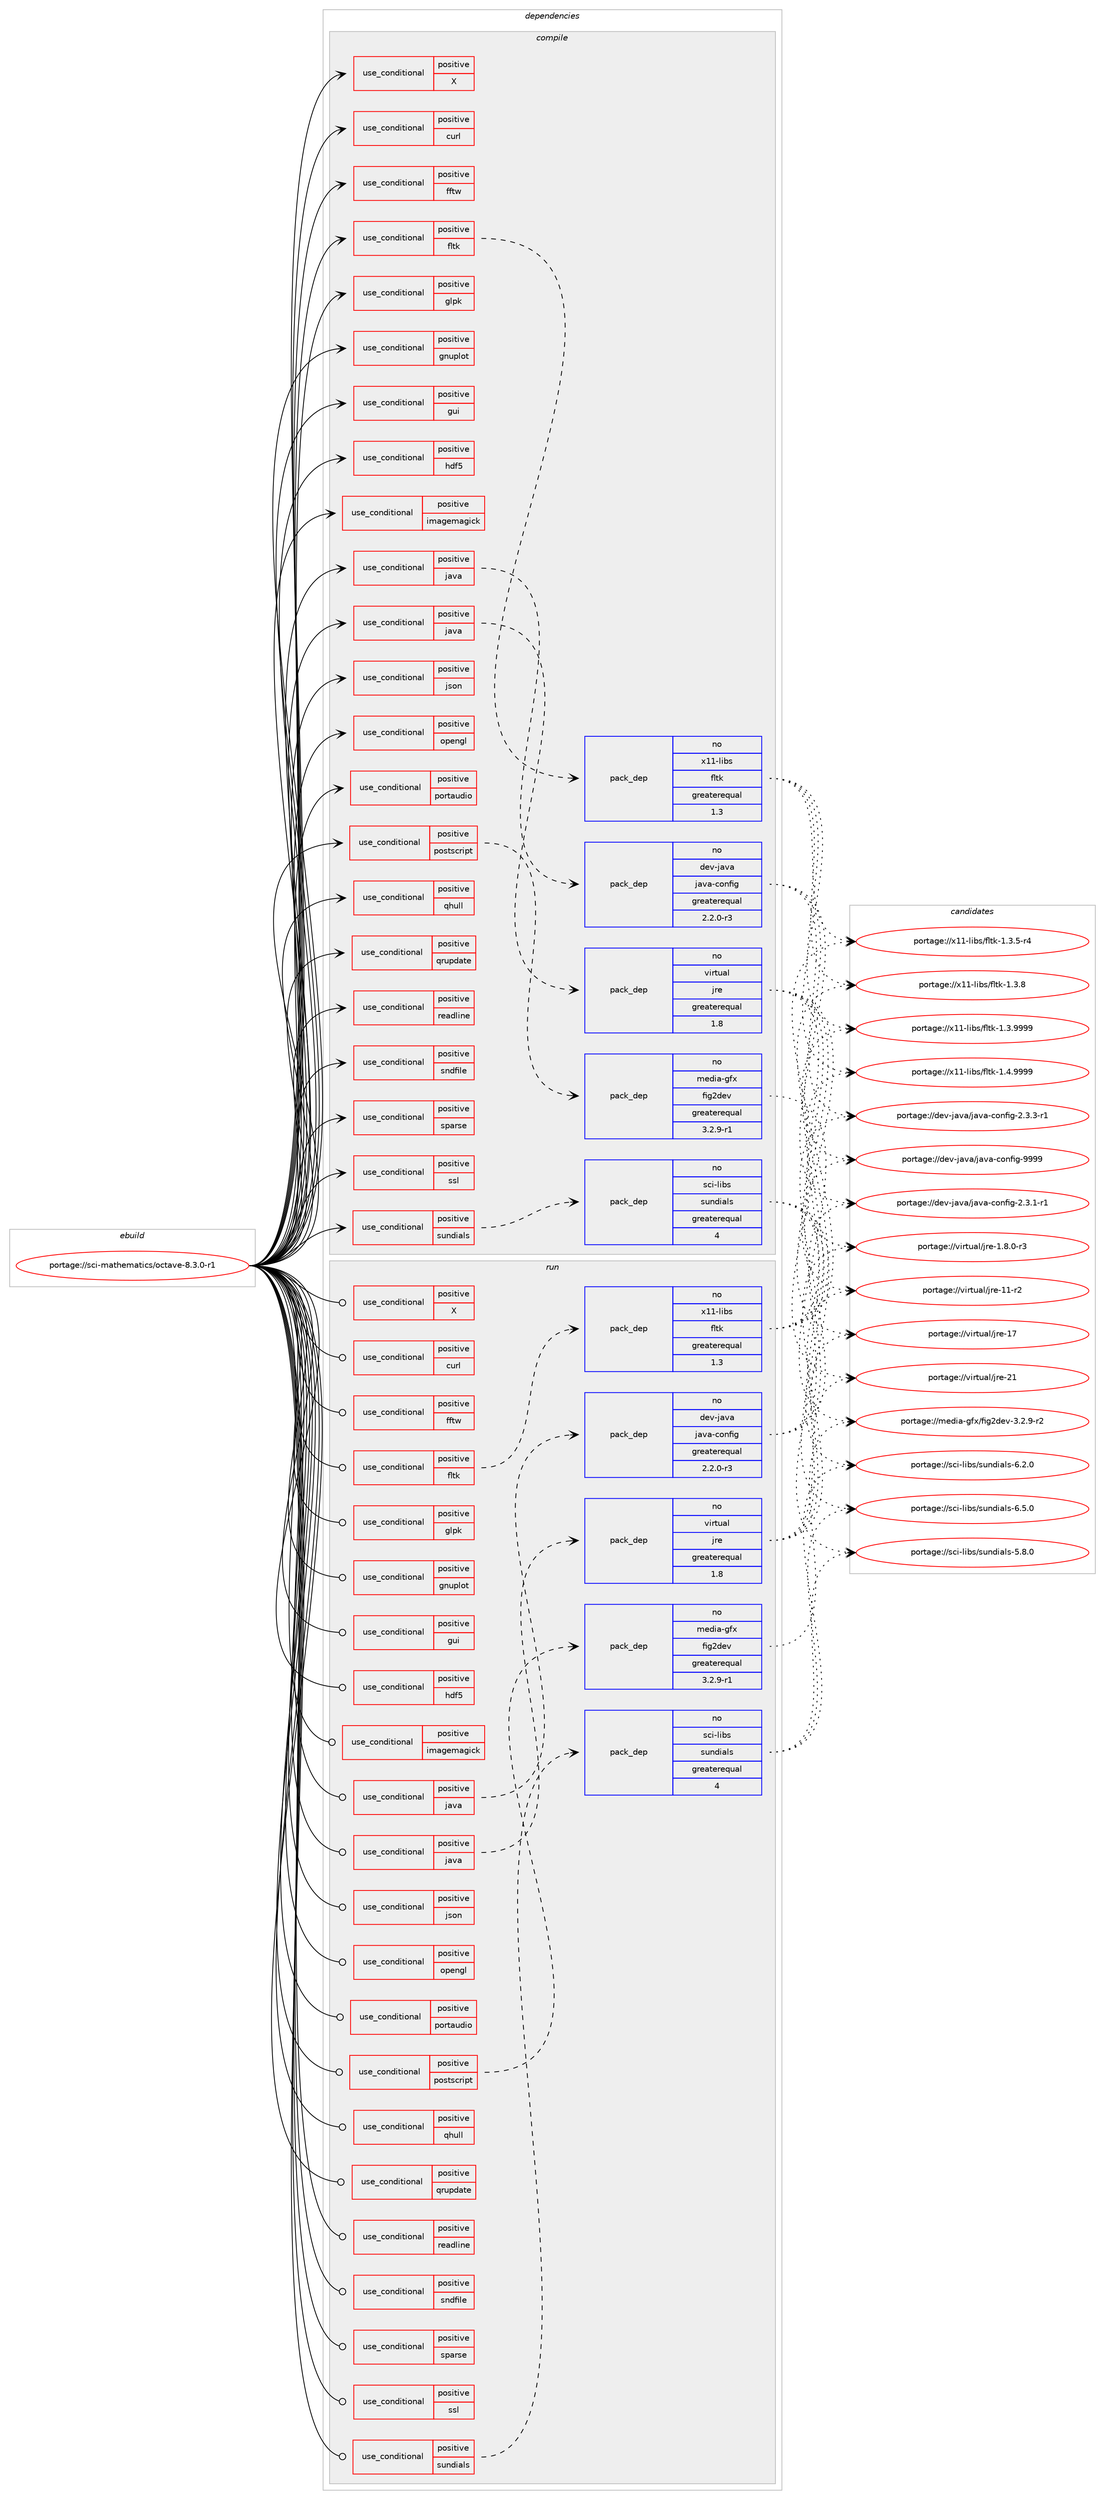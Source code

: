 digraph prolog {

# *************
# Graph options
# *************

newrank=true;
concentrate=true;
compound=true;
graph [rankdir=LR,fontname=Helvetica,fontsize=10,ranksep=1.5];#, ranksep=2.5, nodesep=0.2];
edge  [arrowhead=vee];
node  [fontname=Helvetica,fontsize=10];

# **********
# The ebuild
# **********

subgraph cluster_leftcol {
color=gray;
rank=same;
label=<<i>ebuild</i>>;
id [label="portage://sci-mathematics/octave-8.3.0-r1", color=red, width=4, href="../sci-mathematics/octave-8.3.0-r1.svg"];
}

# ****************
# The dependencies
# ****************

subgraph cluster_midcol {
color=gray;
label=<<i>dependencies</i>>;
subgraph cluster_compile {
fillcolor="#eeeeee";
style=filled;
label=<<i>compile</i>>;
subgraph cond8652 {
dependency12065 [label=<<TABLE BORDER="0" CELLBORDER="1" CELLSPACING="0" CELLPADDING="4"><TR><TD ROWSPAN="3" CELLPADDING="10">use_conditional</TD></TR><TR><TD>positive</TD></TR><TR><TD>X</TD></TR></TABLE>>, shape=none, color=red];
# *** BEGIN UNKNOWN DEPENDENCY TYPE (TODO) ***
# dependency12065 -> package_dependency(portage://sci-mathematics/octave-8.3.0-r1,install,no,x11-libs,libX11,none,[,,],any_same_slot,[])
# *** END UNKNOWN DEPENDENCY TYPE (TODO) ***

}
id:e -> dependency12065:w [weight=20,style="solid",arrowhead="vee"];
subgraph cond8653 {
dependency12066 [label=<<TABLE BORDER="0" CELLBORDER="1" CELLSPACING="0" CELLPADDING="4"><TR><TD ROWSPAN="3" CELLPADDING="10">use_conditional</TD></TR><TR><TD>positive</TD></TR><TR><TD>curl</TD></TR></TABLE>>, shape=none, color=red];
# *** BEGIN UNKNOWN DEPENDENCY TYPE (TODO) ***
# dependency12066 -> package_dependency(portage://sci-mathematics/octave-8.3.0-r1,install,no,net-misc,curl,none,[,,],any_same_slot,[])
# *** END UNKNOWN DEPENDENCY TYPE (TODO) ***

}
id:e -> dependency12066:w [weight=20,style="solid",arrowhead="vee"];
subgraph cond8654 {
dependency12067 [label=<<TABLE BORDER="0" CELLBORDER="1" CELLSPACING="0" CELLPADDING="4"><TR><TD ROWSPAN="3" CELLPADDING="10">use_conditional</TD></TR><TR><TD>positive</TD></TR><TR><TD>fftw</TD></TR></TABLE>>, shape=none, color=red];
# *** BEGIN UNKNOWN DEPENDENCY TYPE (TODO) ***
# dependency12067 -> package_dependency(portage://sci-mathematics/octave-8.3.0-r1,install,no,sci-libs,fftw,none,[,,],[slot(3.0),equal],[])
# *** END UNKNOWN DEPENDENCY TYPE (TODO) ***

}
id:e -> dependency12067:w [weight=20,style="solid",arrowhead="vee"];
subgraph cond8655 {
dependency12068 [label=<<TABLE BORDER="0" CELLBORDER="1" CELLSPACING="0" CELLPADDING="4"><TR><TD ROWSPAN="3" CELLPADDING="10">use_conditional</TD></TR><TR><TD>positive</TD></TR><TR><TD>fltk</TD></TR></TABLE>>, shape=none, color=red];
subgraph pack3294 {
dependency12069 [label=<<TABLE BORDER="0" CELLBORDER="1" CELLSPACING="0" CELLPADDING="4" WIDTH="220"><TR><TD ROWSPAN="6" CELLPADDING="30">pack_dep</TD></TR><TR><TD WIDTH="110">no</TD></TR><TR><TD>x11-libs</TD></TR><TR><TD>fltk</TD></TR><TR><TD>greaterequal</TD></TR><TR><TD>1.3</TD></TR></TABLE>>, shape=none, color=blue];
}
dependency12068:e -> dependency12069:w [weight=20,style="dashed",arrowhead="vee"];
}
id:e -> dependency12068:w [weight=20,style="solid",arrowhead="vee"];
subgraph cond8656 {
dependency12070 [label=<<TABLE BORDER="0" CELLBORDER="1" CELLSPACING="0" CELLPADDING="4"><TR><TD ROWSPAN="3" CELLPADDING="10">use_conditional</TD></TR><TR><TD>positive</TD></TR><TR><TD>glpk</TD></TR></TABLE>>, shape=none, color=red];
# *** BEGIN UNKNOWN DEPENDENCY TYPE (TODO) ***
# dependency12070 -> package_dependency(portage://sci-mathematics/octave-8.3.0-r1,install,no,sci-mathematics,glpk,none,[,,],any_same_slot,[])
# *** END UNKNOWN DEPENDENCY TYPE (TODO) ***

}
id:e -> dependency12070:w [weight=20,style="solid",arrowhead="vee"];
subgraph cond8657 {
dependency12071 [label=<<TABLE BORDER="0" CELLBORDER="1" CELLSPACING="0" CELLPADDING="4"><TR><TD ROWSPAN="3" CELLPADDING="10">use_conditional</TD></TR><TR><TD>positive</TD></TR><TR><TD>gnuplot</TD></TR></TABLE>>, shape=none, color=red];
# *** BEGIN UNKNOWN DEPENDENCY TYPE (TODO) ***
# dependency12071 -> package_dependency(portage://sci-mathematics/octave-8.3.0-r1,install,no,sci-visualization,gnuplot,none,[,,],[],[])
# *** END UNKNOWN DEPENDENCY TYPE (TODO) ***

}
id:e -> dependency12071:w [weight=20,style="solid",arrowhead="vee"];
subgraph cond8658 {
dependency12072 [label=<<TABLE BORDER="0" CELLBORDER="1" CELLSPACING="0" CELLPADDING="4"><TR><TD ROWSPAN="3" CELLPADDING="10">use_conditional</TD></TR><TR><TD>positive</TD></TR><TR><TD>gui</TD></TR></TABLE>>, shape=none, color=red];
# *** BEGIN UNKNOWN DEPENDENCY TYPE (TODO) ***
# dependency12072 -> package_dependency(portage://sci-mathematics/octave-8.3.0-r1,install,no,dev-qt,qtcore,none,[,,],[slot(5)],[])
# *** END UNKNOWN DEPENDENCY TYPE (TODO) ***

# *** BEGIN UNKNOWN DEPENDENCY TYPE (TODO) ***
# dependency12072 -> package_dependency(portage://sci-mathematics/octave-8.3.0-r1,install,no,dev-qt,qtgui,none,[,,],[slot(5)],[])
# *** END UNKNOWN DEPENDENCY TYPE (TODO) ***

# *** BEGIN UNKNOWN DEPENDENCY TYPE (TODO) ***
# dependency12072 -> package_dependency(portage://sci-mathematics/octave-8.3.0-r1,install,no,dev-qt,qthelp,none,[,,],[slot(5)],[])
# *** END UNKNOWN DEPENDENCY TYPE (TODO) ***

# *** BEGIN UNKNOWN DEPENDENCY TYPE (TODO) ***
# dependency12072 -> package_dependency(portage://sci-mathematics/octave-8.3.0-r1,install,no,dev-qt,qtnetwork,none,[,,],[slot(5)],[])
# *** END UNKNOWN DEPENDENCY TYPE (TODO) ***

# *** BEGIN UNKNOWN DEPENDENCY TYPE (TODO) ***
# dependency12072 -> package_dependency(portage://sci-mathematics/octave-8.3.0-r1,install,no,dev-qt,qtopengl,none,[,,],[slot(5)],[])
# *** END UNKNOWN DEPENDENCY TYPE (TODO) ***

# *** BEGIN UNKNOWN DEPENDENCY TYPE (TODO) ***
# dependency12072 -> package_dependency(portage://sci-mathematics/octave-8.3.0-r1,install,no,dev-qt,qtprintsupport,none,[,,],[slot(5)],[])
# *** END UNKNOWN DEPENDENCY TYPE (TODO) ***

# *** BEGIN UNKNOWN DEPENDENCY TYPE (TODO) ***
# dependency12072 -> package_dependency(portage://sci-mathematics/octave-8.3.0-r1,install,no,dev-qt,qtwidgets,none,[,,],[slot(5)],[])
# *** END UNKNOWN DEPENDENCY TYPE (TODO) ***

# *** BEGIN UNKNOWN DEPENDENCY TYPE (TODO) ***
# dependency12072 -> package_dependency(portage://sci-mathematics/octave-8.3.0-r1,install,no,x11-libs,qscintilla,none,[,,],any_same_slot,[])
# *** END UNKNOWN DEPENDENCY TYPE (TODO) ***

}
id:e -> dependency12072:w [weight=20,style="solid",arrowhead="vee"];
subgraph cond8659 {
dependency12073 [label=<<TABLE BORDER="0" CELLBORDER="1" CELLSPACING="0" CELLPADDING="4"><TR><TD ROWSPAN="3" CELLPADDING="10">use_conditional</TD></TR><TR><TD>positive</TD></TR><TR><TD>hdf5</TD></TR></TABLE>>, shape=none, color=red];
# *** BEGIN UNKNOWN DEPENDENCY TYPE (TODO) ***
# dependency12073 -> package_dependency(portage://sci-mathematics/octave-8.3.0-r1,install,no,sci-libs,hdf5,none,[,,],any_same_slot,[])
# *** END UNKNOWN DEPENDENCY TYPE (TODO) ***

}
id:e -> dependency12073:w [weight=20,style="solid",arrowhead="vee"];
subgraph cond8660 {
dependency12074 [label=<<TABLE BORDER="0" CELLBORDER="1" CELLSPACING="0" CELLPADDING="4"><TR><TD ROWSPAN="3" CELLPADDING="10">use_conditional</TD></TR><TR><TD>positive</TD></TR><TR><TD>imagemagick</TD></TR></TABLE>>, shape=none, color=red];
# *** BEGIN UNKNOWN DEPENDENCY TYPE (TODO) ***
# dependency12074 -> package_dependency(portage://sci-mathematics/octave-8.3.0-r1,install,no,media-gfx,graphicsmagick,none,[,,],any_same_slot,[use(enable(cxx),none)])
# *** END UNKNOWN DEPENDENCY TYPE (TODO) ***

}
id:e -> dependency12074:w [weight=20,style="solid",arrowhead="vee"];
subgraph cond8661 {
dependency12075 [label=<<TABLE BORDER="0" CELLBORDER="1" CELLSPACING="0" CELLPADDING="4"><TR><TD ROWSPAN="3" CELLPADDING="10">use_conditional</TD></TR><TR><TD>positive</TD></TR><TR><TD>java</TD></TR></TABLE>>, shape=none, color=red];
subgraph pack3295 {
dependency12076 [label=<<TABLE BORDER="0" CELLBORDER="1" CELLSPACING="0" CELLPADDING="4" WIDTH="220"><TR><TD ROWSPAN="6" CELLPADDING="30">pack_dep</TD></TR><TR><TD WIDTH="110">no</TD></TR><TR><TD>dev-java</TD></TR><TR><TD>java-config</TD></TR><TR><TD>greaterequal</TD></TR><TR><TD>2.2.0-r3</TD></TR></TABLE>>, shape=none, color=blue];
}
dependency12075:e -> dependency12076:w [weight=20,style="dashed",arrowhead="vee"];
}
id:e -> dependency12075:w [weight=20,style="solid",arrowhead="vee"];
subgraph cond8662 {
dependency12077 [label=<<TABLE BORDER="0" CELLBORDER="1" CELLSPACING="0" CELLPADDING="4"><TR><TD ROWSPAN="3" CELLPADDING="10">use_conditional</TD></TR><TR><TD>positive</TD></TR><TR><TD>java</TD></TR></TABLE>>, shape=none, color=red];
subgraph pack3296 {
dependency12078 [label=<<TABLE BORDER="0" CELLBORDER="1" CELLSPACING="0" CELLPADDING="4" WIDTH="220"><TR><TD ROWSPAN="6" CELLPADDING="30">pack_dep</TD></TR><TR><TD WIDTH="110">no</TD></TR><TR><TD>virtual</TD></TR><TR><TD>jre</TD></TR><TR><TD>greaterequal</TD></TR><TR><TD>1.8</TD></TR></TABLE>>, shape=none, color=blue];
}
dependency12077:e -> dependency12078:w [weight=20,style="dashed",arrowhead="vee"];
}
id:e -> dependency12077:w [weight=20,style="solid",arrowhead="vee"];
subgraph cond8663 {
dependency12079 [label=<<TABLE BORDER="0" CELLBORDER="1" CELLSPACING="0" CELLPADDING="4"><TR><TD ROWSPAN="3" CELLPADDING="10">use_conditional</TD></TR><TR><TD>positive</TD></TR><TR><TD>json</TD></TR></TABLE>>, shape=none, color=red];
# *** BEGIN UNKNOWN DEPENDENCY TYPE (TODO) ***
# dependency12079 -> package_dependency(portage://sci-mathematics/octave-8.3.0-r1,install,no,dev-libs,rapidjson,none,[,,],[],[])
# *** END UNKNOWN DEPENDENCY TYPE (TODO) ***

}
id:e -> dependency12079:w [weight=20,style="solid",arrowhead="vee"];
subgraph cond8664 {
dependency12080 [label=<<TABLE BORDER="0" CELLBORDER="1" CELLSPACING="0" CELLPADDING="4"><TR><TD ROWSPAN="3" CELLPADDING="10">use_conditional</TD></TR><TR><TD>positive</TD></TR><TR><TD>opengl</TD></TR></TABLE>>, shape=none, color=red];
# *** BEGIN UNKNOWN DEPENDENCY TYPE (TODO) ***
# dependency12080 -> package_dependency(portage://sci-mathematics/octave-8.3.0-r1,install,no,media-libs,freetype,none,[,,],any_same_slot,[])
# *** END UNKNOWN DEPENDENCY TYPE (TODO) ***

# *** BEGIN UNKNOWN DEPENDENCY TYPE (TODO) ***
# dependency12080 -> package_dependency(portage://sci-mathematics/octave-8.3.0-r1,install,no,media-libs,fontconfig,none,[,,],any_same_slot,[])
# *** END UNKNOWN DEPENDENCY TYPE (TODO) ***

# *** BEGIN UNKNOWN DEPENDENCY TYPE (TODO) ***
# dependency12080 -> package_dependency(portage://sci-mathematics/octave-8.3.0-r1,install,no,virtual,glu,none,[,,],[],[])
# *** END UNKNOWN DEPENDENCY TYPE (TODO) ***

# *** BEGIN UNKNOWN DEPENDENCY TYPE (TODO) ***
# dependency12080 -> package_dependency(portage://sci-mathematics/octave-8.3.0-r1,install,no,x11-libs,gl2ps,none,[,,],any_same_slot,[])
# *** END UNKNOWN DEPENDENCY TYPE (TODO) ***

}
id:e -> dependency12080:w [weight=20,style="solid",arrowhead="vee"];
subgraph cond8665 {
dependency12081 [label=<<TABLE BORDER="0" CELLBORDER="1" CELLSPACING="0" CELLPADDING="4"><TR><TD ROWSPAN="3" CELLPADDING="10">use_conditional</TD></TR><TR><TD>positive</TD></TR><TR><TD>portaudio</TD></TR></TABLE>>, shape=none, color=red];
# *** BEGIN UNKNOWN DEPENDENCY TYPE (TODO) ***
# dependency12081 -> package_dependency(portage://sci-mathematics/octave-8.3.0-r1,install,no,media-libs,portaudio,none,[,,],[],[])
# *** END UNKNOWN DEPENDENCY TYPE (TODO) ***

}
id:e -> dependency12081:w [weight=20,style="solid",arrowhead="vee"];
subgraph cond8666 {
dependency12082 [label=<<TABLE BORDER="0" CELLBORDER="1" CELLSPACING="0" CELLPADDING="4"><TR><TD ROWSPAN="3" CELLPADDING="10">use_conditional</TD></TR><TR><TD>positive</TD></TR><TR><TD>postscript</TD></TR></TABLE>>, shape=none, color=red];
# *** BEGIN UNKNOWN DEPENDENCY TYPE (TODO) ***
# dependency12082 -> package_dependency(portage://sci-mathematics/octave-8.3.0-r1,install,no,app-text,epstool,none,[,,],[],[])
# *** END UNKNOWN DEPENDENCY TYPE (TODO) ***

# *** BEGIN UNKNOWN DEPENDENCY TYPE (TODO) ***
# dependency12082 -> package_dependency(portage://sci-mathematics/octave-8.3.0-r1,install,no,media-gfx,pstoedit,none,[,,],[],[])
# *** END UNKNOWN DEPENDENCY TYPE (TODO) ***

subgraph pack3297 {
dependency12083 [label=<<TABLE BORDER="0" CELLBORDER="1" CELLSPACING="0" CELLPADDING="4" WIDTH="220"><TR><TD ROWSPAN="6" CELLPADDING="30">pack_dep</TD></TR><TR><TD WIDTH="110">no</TD></TR><TR><TD>media-gfx</TD></TR><TR><TD>fig2dev</TD></TR><TR><TD>greaterequal</TD></TR><TR><TD>3.2.9-r1</TD></TR></TABLE>>, shape=none, color=blue];
}
dependency12082:e -> dependency12083:w [weight=20,style="dashed",arrowhead="vee"];
}
id:e -> dependency12082:w [weight=20,style="solid",arrowhead="vee"];
subgraph cond8667 {
dependency12084 [label=<<TABLE BORDER="0" CELLBORDER="1" CELLSPACING="0" CELLPADDING="4"><TR><TD ROWSPAN="3" CELLPADDING="10">use_conditional</TD></TR><TR><TD>positive</TD></TR><TR><TD>qhull</TD></TR></TABLE>>, shape=none, color=red];
# *** BEGIN UNKNOWN DEPENDENCY TYPE (TODO) ***
# dependency12084 -> package_dependency(portage://sci-mathematics/octave-8.3.0-r1,install,no,media-libs,qhull,none,[,,],any_same_slot,[])
# *** END UNKNOWN DEPENDENCY TYPE (TODO) ***

}
id:e -> dependency12084:w [weight=20,style="solid",arrowhead="vee"];
subgraph cond8668 {
dependency12085 [label=<<TABLE BORDER="0" CELLBORDER="1" CELLSPACING="0" CELLPADDING="4"><TR><TD ROWSPAN="3" CELLPADDING="10">use_conditional</TD></TR><TR><TD>positive</TD></TR><TR><TD>qrupdate</TD></TR></TABLE>>, shape=none, color=red];
# *** BEGIN UNKNOWN DEPENDENCY TYPE (TODO) ***
# dependency12085 -> package_dependency(portage://sci-mathematics/octave-8.3.0-r1,install,no,sci-libs,qrupdate,none,[,,],any_same_slot,[])
# *** END UNKNOWN DEPENDENCY TYPE (TODO) ***

}
id:e -> dependency12085:w [weight=20,style="solid",arrowhead="vee"];
subgraph cond8669 {
dependency12086 [label=<<TABLE BORDER="0" CELLBORDER="1" CELLSPACING="0" CELLPADDING="4"><TR><TD ROWSPAN="3" CELLPADDING="10">use_conditional</TD></TR><TR><TD>positive</TD></TR><TR><TD>readline</TD></TR></TABLE>>, shape=none, color=red];
# *** BEGIN UNKNOWN DEPENDENCY TYPE (TODO) ***
# dependency12086 -> package_dependency(portage://sci-mathematics/octave-8.3.0-r1,install,no,sys-libs,readline,none,[,,],any_same_slot,[])
# *** END UNKNOWN DEPENDENCY TYPE (TODO) ***

}
id:e -> dependency12086:w [weight=20,style="solid",arrowhead="vee"];
subgraph cond8670 {
dependency12087 [label=<<TABLE BORDER="0" CELLBORDER="1" CELLSPACING="0" CELLPADDING="4"><TR><TD ROWSPAN="3" CELLPADDING="10">use_conditional</TD></TR><TR><TD>positive</TD></TR><TR><TD>sndfile</TD></TR></TABLE>>, shape=none, color=red];
# *** BEGIN UNKNOWN DEPENDENCY TYPE (TODO) ***
# dependency12087 -> package_dependency(portage://sci-mathematics/octave-8.3.0-r1,install,no,media-libs,libsndfile,none,[,,],[],[])
# *** END UNKNOWN DEPENDENCY TYPE (TODO) ***

}
id:e -> dependency12087:w [weight=20,style="solid",arrowhead="vee"];
subgraph cond8671 {
dependency12088 [label=<<TABLE BORDER="0" CELLBORDER="1" CELLSPACING="0" CELLPADDING="4"><TR><TD ROWSPAN="3" CELLPADDING="10">use_conditional</TD></TR><TR><TD>positive</TD></TR><TR><TD>sparse</TD></TR></TABLE>>, shape=none, color=red];
# *** BEGIN UNKNOWN DEPENDENCY TYPE (TODO) ***
# dependency12088 -> package_dependency(portage://sci-mathematics/octave-8.3.0-r1,install,no,sci-libs,arpack,none,[,,],any_same_slot,[])
# *** END UNKNOWN DEPENDENCY TYPE (TODO) ***

# *** BEGIN UNKNOWN DEPENDENCY TYPE (TODO) ***
# dependency12088 -> package_dependency(portage://sci-mathematics/octave-8.3.0-r1,install,no,sci-libs,camd,none,[,,],any_same_slot,[])
# *** END UNKNOWN DEPENDENCY TYPE (TODO) ***

# *** BEGIN UNKNOWN DEPENDENCY TYPE (TODO) ***
# dependency12088 -> package_dependency(portage://sci-mathematics/octave-8.3.0-r1,install,no,sci-libs,ccolamd,none,[,,],any_same_slot,[])
# *** END UNKNOWN DEPENDENCY TYPE (TODO) ***

# *** BEGIN UNKNOWN DEPENDENCY TYPE (TODO) ***
# dependency12088 -> package_dependency(portage://sci-mathematics/octave-8.3.0-r1,install,no,sci-libs,cholmod,none,[,,],any_same_slot,[])
# *** END UNKNOWN DEPENDENCY TYPE (TODO) ***

# *** BEGIN UNKNOWN DEPENDENCY TYPE (TODO) ***
# dependency12088 -> package_dependency(portage://sci-mathematics/octave-8.3.0-r1,install,no,sci-libs,colamd,none,[,,],any_same_slot,[])
# *** END UNKNOWN DEPENDENCY TYPE (TODO) ***

# *** BEGIN UNKNOWN DEPENDENCY TYPE (TODO) ***
# dependency12088 -> package_dependency(portage://sci-mathematics/octave-8.3.0-r1,install,no,sci-libs,cxsparse,none,[,,],any_same_slot,[])
# *** END UNKNOWN DEPENDENCY TYPE (TODO) ***

# *** BEGIN UNKNOWN DEPENDENCY TYPE (TODO) ***
# dependency12088 -> package_dependency(portage://sci-mathematics/octave-8.3.0-r1,install,no,sci-libs,umfpack,none,[,,],any_same_slot,[])
# *** END UNKNOWN DEPENDENCY TYPE (TODO) ***

}
id:e -> dependency12088:w [weight=20,style="solid",arrowhead="vee"];
subgraph cond8672 {
dependency12089 [label=<<TABLE BORDER="0" CELLBORDER="1" CELLSPACING="0" CELLPADDING="4"><TR><TD ROWSPAN="3" CELLPADDING="10">use_conditional</TD></TR><TR><TD>positive</TD></TR><TR><TD>ssl</TD></TR></TABLE>>, shape=none, color=red];
# *** BEGIN UNKNOWN DEPENDENCY TYPE (TODO) ***
# dependency12089 -> package_dependency(portage://sci-mathematics/octave-8.3.0-r1,install,no,dev-libs,openssl,none,[,,],any_same_slot,[])
# *** END UNKNOWN DEPENDENCY TYPE (TODO) ***

}
id:e -> dependency12089:w [weight=20,style="solid",arrowhead="vee"];
subgraph cond8673 {
dependency12090 [label=<<TABLE BORDER="0" CELLBORDER="1" CELLSPACING="0" CELLPADDING="4"><TR><TD ROWSPAN="3" CELLPADDING="10">use_conditional</TD></TR><TR><TD>positive</TD></TR><TR><TD>sundials</TD></TR></TABLE>>, shape=none, color=red];
subgraph pack3298 {
dependency12091 [label=<<TABLE BORDER="0" CELLBORDER="1" CELLSPACING="0" CELLPADDING="4" WIDTH="220"><TR><TD ROWSPAN="6" CELLPADDING="30">pack_dep</TD></TR><TR><TD WIDTH="110">no</TD></TR><TR><TD>sci-libs</TD></TR><TR><TD>sundials</TD></TR><TR><TD>greaterequal</TD></TR><TR><TD>4</TD></TR></TABLE>>, shape=none, color=blue];
}
dependency12090:e -> dependency12091:w [weight=20,style="dashed",arrowhead="vee"];
}
id:e -> dependency12090:w [weight=20,style="solid",arrowhead="vee"];
# *** BEGIN UNKNOWN DEPENDENCY TYPE (TODO) ***
# id -> package_dependency(portage://sci-mathematics/octave-8.3.0-r1,install,no,app-arch,bzip2,none,[,,],[],[])
# *** END UNKNOWN DEPENDENCY TYPE (TODO) ***

# *** BEGIN UNKNOWN DEPENDENCY TYPE (TODO) ***
# id -> package_dependency(portage://sci-mathematics/octave-8.3.0-r1,install,no,app-arch,unzip,none,[,,],[],[])
# *** END UNKNOWN DEPENDENCY TYPE (TODO) ***

# *** BEGIN UNKNOWN DEPENDENCY TYPE (TODO) ***
# id -> package_dependency(portage://sci-mathematics/octave-8.3.0-r1,install,no,app-arch,zip,none,[,,],[],[])
# *** END UNKNOWN DEPENDENCY TYPE (TODO) ***

# *** BEGIN UNKNOWN DEPENDENCY TYPE (TODO) ***
# id -> package_dependency(portage://sci-mathematics/octave-8.3.0-r1,install,no,app-text,ghostscript-gpl,none,[,,],[],[])
# *** END UNKNOWN DEPENDENCY TYPE (TODO) ***

# *** BEGIN UNKNOWN DEPENDENCY TYPE (TODO) ***
# id -> package_dependency(portage://sci-mathematics/octave-8.3.0-r1,install,no,dev-libs,libpcre2,none,[,,],[],[])
# *** END UNKNOWN DEPENDENCY TYPE (TODO) ***

# *** BEGIN UNKNOWN DEPENDENCY TYPE (TODO) ***
# id -> package_dependency(portage://sci-mathematics/octave-8.3.0-r1,install,no,sys-apps,texinfo,none,[,,],[],[])
# *** END UNKNOWN DEPENDENCY TYPE (TODO) ***

# *** BEGIN UNKNOWN DEPENDENCY TYPE (TODO) ***
# id -> package_dependency(portage://sci-mathematics/octave-8.3.0-r1,install,no,sys-libs,ncurses,none,[,,],any_same_slot,[])
# *** END UNKNOWN DEPENDENCY TYPE (TODO) ***

# *** BEGIN UNKNOWN DEPENDENCY TYPE (TODO) ***
# id -> package_dependency(portage://sci-mathematics/octave-8.3.0-r1,install,no,sys-libs,zlib,none,[,,],[],[])
# *** END UNKNOWN DEPENDENCY TYPE (TODO) ***

# *** BEGIN UNKNOWN DEPENDENCY TYPE (TODO) ***
# id -> package_dependency(portage://sci-mathematics/octave-8.3.0-r1,install,no,virtual,blas,none,[,,],[],[])
# *** END UNKNOWN DEPENDENCY TYPE (TODO) ***

# *** BEGIN UNKNOWN DEPENDENCY TYPE (TODO) ***
# id -> package_dependency(portage://sci-mathematics/octave-8.3.0-r1,install,no,virtual,fortran,none,[,,],[],[])
# *** END UNKNOWN DEPENDENCY TYPE (TODO) ***

# *** BEGIN UNKNOWN DEPENDENCY TYPE (TODO) ***
# id -> package_dependency(portage://sci-mathematics/octave-8.3.0-r1,install,no,virtual,lapack,none,[,,],[],[])
# *** END UNKNOWN DEPENDENCY TYPE (TODO) ***

}
subgraph cluster_compileandrun {
fillcolor="#eeeeee";
style=filled;
label=<<i>compile and run</i>>;
}
subgraph cluster_run {
fillcolor="#eeeeee";
style=filled;
label=<<i>run</i>>;
subgraph cond8674 {
dependency12092 [label=<<TABLE BORDER="0" CELLBORDER="1" CELLSPACING="0" CELLPADDING="4"><TR><TD ROWSPAN="3" CELLPADDING="10">use_conditional</TD></TR><TR><TD>positive</TD></TR><TR><TD>X</TD></TR></TABLE>>, shape=none, color=red];
# *** BEGIN UNKNOWN DEPENDENCY TYPE (TODO) ***
# dependency12092 -> package_dependency(portage://sci-mathematics/octave-8.3.0-r1,run,no,x11-libs,libX11,none,[,,],any_same_slot,[])
# *** END UNKNOWN DEPENDENCY TYPE (TODO) ***

}
id:e -> dependency12092:w [weight=20,style="solid",arrowhead="odot"];
subgraph cond8675 {
dependency12093 [label=<<TABLE BORDER="0" CELLBORDER="1" CELLSPACING="0" CELLPADDING="4"><TR><TD ROWSPAN="3" CELLPADDING="10">use_conditional</TD></TR><TR><TD>positive</TD></TR><TR><TD>curl</TD></TR></TABLE>>, shape=none, color=red];
# *** BEGIN UNKNOWN DEPENDENCY TYPE (TODO) ***
# dependency12093 -> package_dependency(portage://sci-mathematics/octave-8.3.0-r1,run,no,net-misc,curl,none,[,,],any_same_slot,[])
# *** END UNKNOWN DEPENDENCY TYPE (TODO) ***

}
id:e -> dependency12093:w [weight=20,style="solid",arrowhead="odot"];
subgraph cond8676 {
dependency12094 [label=<<TABLE BORDER="0" CELLBORDER="1" CELLSPACING="0" CELLPADDING="4"><TR><TD ROWSPAN="3" CELLPADDING="10">use_conditional</TD></TR><TR><TD>positive</TD></TR><TR><TD>fftw</TD></TR></TABLE>>, shape=none, color=red];
# *** BEGIN UNKNOWN DEPENDENCY TYPE (TODO) ***
# dependency12094 -> package_dependency(portage://sci-mathematics/octave-8.3.0-r1,run,no,sci-libs,fftw,none,[,,],[slot(3.0),equal],[])
# *** END UNKNOWN DEPENDENCY TYPE (TODO) ***

}
id:e -> dependency12094:w [weight=20,style="solid",arrowhead="odot"];
subgraph cond8677 {
dependency12095 [label=<<TABLE BORDER="0" CELLBORDER="1" CELLSPACING="0" CELLPADDING="4"><TR><TD ROWSPAN="3" CELLPADDING="10">use_conditional</TD></TR><TR><TD>positive</TD></TR><TR><TD>fltk</TD></TR></TABLE>>, shape=none, color=red];
subgraph pack3299 {
dependency12096 [label=<<TABLE BORDER="0" CELLBORDER="1" CELLSPACING="0" CELLPADDING="4" WIDTH="220"><TR><TD ROWSPAN="6" CELLPADDING="30">pack_dep</TD></TR><TR><TD WIDTH="110">no</TD></TR><TR><TD>x11-libs</TD></TR><TR><TD>fltk</TD></TR><TR><TD>greaterequal</TD></TR><TR><TD>1.3</TD></TR></TABLE>>, shape=none, color=blue];
}
dependency12095:e -> dependency12096:w [weight=20,style="dashed",arrowhead="vee"];
}
id:e -> dependency12095:w [weight=20,style="solid",arrowhead="odot"];
subgraph cond8678 {
dependency12097 [label=<<TABLE BORDER="0" CELLBORDER="1" CELLSPACING="0" CELLPADDING="4"><TR><TD ROWSPAN="3" CELLPADDING="10">use_conditional</TD></TR><TR><TD>positive</TD></TR><TR><TD>glpk</TD></TR></TABLE>>, shape=none, color=red];
# *** BEGIN UNKNOWN DEPENDENCY TYPE (TODO) ***
# dependency12097 -> package_dependency(portage://sci-mathematics/octave-8.3.0-r1,run,no,sci-mathematics,glpk,none,[,,],any_same_slot,[])
# *** END UNKNOWN DEPENDENCY TYPE (TODO) ***

}
id:e -> dependency12097:w [weight=20,style="solid",arrowhead="odot"];
subgraph cond8679 {
dependency12098 [label=<<TABLE BORDER="0" CELLBORDER="1" CELLSPACING="0" CELLPADDING="4"><TR><TD ROWSPAN="3" CELLPADDING="10">use_conditional</TD></TR><TR><TD>positive</TD></TR><TR><TD>gnuplot</TD></TR></TABLE>>, shape=none, color=red];
# *** BEGIN UNKNOWN DEPENDENCY TYPE (TODO) ***
# dependency12098 -> package_dependency(portage://sci-mathematics/octave-8.3.0-r1,run,no,sci-visualization,gnuplot,none,[,,],[],[])
# *** END UNKNOWN DEPENDENCY TYPE (TODO) ***

}
id:e -> dependency12098:w [weight=20,style="solid",arrowhead="odot"];
subgraph cond8680 {
dependency12099 [label=<<TABLE BORDER="0" CELLBORDER="1" CELLSPACING="0" CELLPADDING="4"><TR><TD ROWSPAN="3" CELLPADDING="10">use_conditional</TD></TR><TR><TD>positive</TD></TR><TR><TD>gui</TD></TR></TABLE>>, shape=none, color=red];
# *** BEGIN UNKNOWN DEPENDENCY TYPE (TODO) ***
# dependency12099 -> package_dependency(portage://sci-mathematics/octave-8.3.0-r1,run,no,dev-qt,qtcore,none,[,,],[slot(5)],[])
# *** END UNKNOWN DEPENDENCY TYPE (TODO) ***

# *** BEGIN UNKNOWN DEPENDENCY TYPE (TODO) ***
# dependency12099 -> package_dependency(portage://sci-mathematics/octave-8.3.0-r1,run,no,dev-qt,qtgui,none,[,,],[slot(5)],[])
# *** END UNKNOWN DEPENDENCY TYPE (TODO) ***

# *** BEGIN UNKNOWN DEPENDENCY TYPE (TODO) ***
# dependency12099 -> package_dependency(portage://sci-mathematics/octave-8.3.0-r1,run,no,dev-qt,qthelp,none,[,,],[slot(5)],[])
# *** END UNKNOWN DEPENDENCY TYPE (TODO) ***

# *** BEGIN UNKNOWN DEPENDENCY TYPE (TODO) ***
# dependency12099 -> package_dependency(portage://sci-mathematics/octave-8.3.0-r1,run,no,dev-qt,qtnetwork,none,[,,],[slot(5)],[])
# *** END UNKNOWN DEPENDENCY TYPE (TODO) ***

# *** BEGIN UNKNOWN DEPENDENCY TYPE (TODO) ***
# dependency12099 -> package_dependency(portage://sci-mathematics/octave-8.3.0-r1,run,no,dev-qt,qtopengl,none,[,,],[slot(5)],[])
# *** END UNKNOWN DEPENDENCY TYPE (TODO) ***

# *** BEGIN UNKNOWN DEPENDENCY TYPE (TODO) ***
# dependency12099 -> package_dependency(portage://sci-mathematics/octave-8.3.0-r1,run,no,dev-qt,qtprintsupport,none,[,,],[slot(5)],[])
# *** END UNKNOWN DEPENDENCY TYPE (TODO) ***

# *** BEGIN UNKNOWN DEPENDENCY TYPE (TODO) ***
# dependency12099 -> package_dependency(portage://sci-mathematics/octave-8.3.0-r1,run,no,dev-qt,qtwidgets,none,[,,],[slot(5)],[])
# *** END UNKNOWN DEPENDENCY TYPE (TODO) ***

# *** BEGIN UNKNOWN DEPENDENCY TYPE (TODO) ***
# dependency12099 -> package_dependency(portage://sci-mathematics/octave-8.3.0-r1,run,no,x11-libs,qscintilla,none,[,,],any_same_slot,[])
# *** END UNKNOWN DEPENDENCY TYPE (TODO) ***

}
id:e -> dependency12099:w [weight=20,style="solid",arrowhead="odot"];
subgraph cond8681 {
dependency12100 [label=<<TABLE BORDER="0" CELLBORDER="1" CELLSPACING="0" CELLPADDING="4"><TR><TD ROWSPAN="3" CELLPADDING="10">use_conditional</TD></TR><TR><TD>positive</TD></TR><TR><TD>hdf5</TD></TR></TABLE>>, shape=none, color=red];
# *** BEGIN UNKNOWN DEPENDENCY TYPE (TODO) ***
# dependency12100 -> package_dependency(portage://sci-mathematics/octave-8.3.0-r1,run,no,sci-libs,hdf5,none,[,,],any_same_slot,[])
# *** END UNKNOWN DEPENDENCY TYPE (TODO) ***

}
id:e -> dependency12100:w [weight=20,style="solid",arrowhead="odot"];
subgraph cond8682 {
dependency12101 [label=<<TABLE BORDER="0" CELLBORDER="1" CELLSPACING="0" CELLPADDING="4"><TR><TD ROWSPAN="3" CELLPADDING="10">use_conditional</TD></TR><TR><TD>positive</TD></TR><TR><TD>imagemagick</TD></TR></TABLE>>, shape=none, color=red];
# *** BEGIN UNKNOWN DEPENDENCY TYPE (TODO) ***
# dependency12101 -> package_dependency(portage://sci-mathematics/octave-8.3.0-r1,run,no,media-gfx,graphicsmagick,none,[,,],any_same_slot,[use(enable(cxx),none)])
# *** END UNKNOWN DEPENDENCY TYPE (TODO) ***

}
id:e -> dependency12101:w [weight=20,style="solid",arrowhead="odot"];
subgraph cond8683 {
dependency12102 [label=<<TABLE BORDER="0" CELLBORDER="1" CELLSPACING="0" CELLPADDING="4"><TR><TD ROWSPAN="3" CELLPADDING="10">use_conditional</TD></TR><TR><TD>positive</TD></TR><TR><TD>java</TD></TR></TABLE>>, shape=none, color=red];
subgraph pack3300 {
dependency12103 [label=<<TABLE BORDER="0" CELLBORDER="1" CELLSPACING="0" CELLPADDING="4" WIDTH="220"><TR><TD ROWSPAN="6" CELLPADDING="30">pack_dep</TD></TR><TR><TD WIDTH="110">no</TD></TR><TR><TD>dev-java</TD></TR><TR><TD>java-config</TD></TR><TR><TD>greaterequal</TD></TR><TR><TD>2.2.0-r3</TD></TR></TABLE>>, shape=none, color=blue];
}
dependency12102:e -> dependency12103:w [weight=20,style="dashed",arrowhead="vee"];
}
id:e -> dependency12102:w [weight=20,style="solid",arrowhead="odot"];
subgraph cond8684 {
dependency12104 [label=<<TABLE BORDER="0" CELLBORDER="1" CELLSPACING="0" CELLPADDING="4"><TR><TD ROWSPAN="3" CELLPADDING="10">use_conditional</TD></TR><TR><TD>positive</TD></TR><TR><TD>java</TD></TR></TABLE>>, shape=none, color=red];
subgraph pack3301 {
dependency12105 [label=<<TABLE BORDER="0" CELLBORDER="1" CELLSPACING="0" CELLPADDING="4" WIDTH="220"><TR><TD ROWSPAN="6" CELLPADDING="30">pack_dep</TD></TR><TR><TD WIDTH="110">no</TD></TR><TR><TD>virtual</TD></TR><TR><TD>jre</TD></TR><TR><TD>greaterequal</TD></TR><TR><TD>1.8</TD></TR></TABLE>>, shape=none, color=blue];
}
dependency12104:e -> dependency12105:w [weight=20,style="dashed",arrowhead="vee"];
}
id:e -> dependency12104:w [weight=20,style="solid",arrowhead="odot"];
subgraph cond8685 {
dependency12106 [label=<<TABLE BORDER="0" CELLBORDER="1" CELLSPACING="0" CELLPADDING="4"><TR><TD ROWSPAN="3" CELLPADDING="10">use_conditional</TD></TR><TR><TD>positive</TD></TR><TR><TD>json</TD></TR></TABLE>>, shape=none, color=red];
# *** BEGIN UNKNOWN DEPENDENCY TYPE (TODO) ***
# dependency12106 -> package_dependency(portage://sci-mathematics/octave-8.3.0-r1,run,no,dev-libs,rapidjson,none,[,,],[],[])
# *** END UNKNOWN DEPENDENCY TYPE (TODO) ***

}
id:e -> dependency12106:w [weight=20,style="solid",arrowhead="odot"];
subgraph cond8686 {
dependency12107 [label=<<TABLE BORDER="0" CELLBORDER="1" CELLSPACING="0" CELLPADDING="4"><TR><TD ROWSPAN="3" CELLPADDING="10">use_conditional</TD></TR><TR><TD>positive</TD></TR><TR><TD>opengl</TD></TR></TABLE>>, shape=none, color=red];
# *** BEGIN UNKNOWN DEPENDENCY TYPE (TODO) ***
# dependency12107 -> package_dependency(portage://sci-mathematics/octave-8.3.0-r1,run,no,media-libs,freetype,none,[,,],any_same_slot,[])
# *** END UNKNOWN DEPENDENCY TYPE (TODO) ***

# *** BEGIN UNKNOWN DEPENDENCY TYPE (TODO) ***
# dependency12107 -> package_dependency(portage://sci-mathematics/octave-8.3.0-r1,run,no,media-libs,fontconfig,none,[,,],any_same_slot,[])
# *** END UNKNOWN DEPENDENCY TYPE (TODO) ***

# *** BEGIN UNKNOWN DEPENDENCY TYPE (TODO) ***
# dependency12107 -> package_dependency(portage://sci-mathematics/octave-8.3.0-r1,run,no,virtual,glu,none,[,,],[],[])
# *** END UNKNOWN DEPENDENCY TYPE (TODO) ***

# *** BEGIN UNKNOWN DEPENDENCY TYPE (TODO) ***
# dependency12107 -> package_dependency(portage://sci-mathematics/octave-8.3.0-r1,run,no,x11-libs,gl2ps,none,[,,],any_same_slot,[])
# *** END UNKNOWN DEPENDENCY TYPE (TODO) ***

}
id:e -> dependency12107:w [weight=20,style="solid",arrowhead="odot"];
subgraph cond8687 {
dependency12108 [label=<<TABLE BORDER="0" CELLBORDER="1" CELLSPACING="0" CELLPADDING="4"><TR><TD ROWSPAN="3" CELLPADDING="10">use_conditional</TD></TR><TR><TD>positive</TD></TR><TR><TD>portaudio</TD></TR></TABLE>>, shape=none, color=red];
# *** BEGIN UNKNOWN DEPENDENCY TYPE (TODO) ***
# dependency12108 -> package_dependency(portage://sci-mathematics/octave-8.3.0-r1,run,no,media-libs,portaudio,none,[,,],[],[])
# *** END UNKNOWN DEPENDENCY TYPE (TODO) ***

}
id:e -> dependency12108:w [weight=20,style="solid",arrowhead="odot"];
subgraph cond8688 {
dependency12109 [label=<<TABLE BORDER="0" CELLBORDER="1" CELLSPACING="0" CELLPADDING="4"><TR><TD ROWSPAN="3" CELLPADDING="10">use_conditional</TD></TR><TR><TD>positive</TD></TR><TR><TD>postscript</TD></TR></TABLE>>, shape=none, color=red];
# *** BEGIN UNKNOWN DEPENDENCY TYPE (TODO) ***
# dependency12109 -> package_dependency(portage://sci-mathematics/octave-8.3.0-r1,run,no,app-text,epstool,none,[,,],[],[])
# *** END UNKNOWN DEPENDENCY TYPE (TODO) ***

# *** BEGIN UNKNOWN DEPENDENCY TYPE (TODO) ***
# dependency12109 -> package_dependency(portage://sci-mathematics/octave-8.3.0-r1,run,no,media-gfx,pstoedit,none,[,,],[],[])
# *** END UNKNOWN DEPENDENCY TYPE (TODO) ***

subgraph pack3302 {
dependency12110 [label=<<TABLE BORDER="0" CELLBORDER="1" CELLSPACING="0" CELLPADDING="4" WIDTH="220"><TR><TD ROWSPAN="6" CELLPADDING="30">pack_dep</TD></TR><TR><TD WIDTH="110">no</TD></TR><TR><TD>media-gfx</TD></TR><TR><TD>fig2dev</TD></TR><TR><TD>greaterequal</TD></TR><TR><TD>3.2.9-r1</TD></TR></TABLE>>, shape=none, color=blue];
}
dependency12109:e -> dependency12110:w [weight=20,style="dashed",arrowhead="vee"];
}
id:e -> dependency12109:w [weight=20,style="solid",arrowhead="odot"];
subgraph cond8689 {
dependency12111 [label=<<TABLE BORDER="0" CELLBORDER="1" CELLSPACING="0" CELLPADDING="4"><TR><TD ROWSPAN="3" CELLPADDING="10">use_conditional</TD></TR><TR><TD>positive</TD></TR><TR><TD>qhull</TD></TR></TABLE>>, shape=none, color=red];
# *** BEGIN UNKNOWN DEPENDENCY TYPE (TODO) ***
# dependency12111 -> package_dependency(portage://sci-mathematics/octave-8.3.0-r1,run,no,media-libs,qhull,none,[,,],any_same_slot,[])
# *** END UNKNOWN DEPENDENCY TYPE (TODO) ***

}
id:e -> dependency12111:w [weight=20,style="solid",arrowhead="odot"];
subgraph cond8690 {
dependency12112 [label=<<TABLE BORDER="0" CELLBORDER="1" CELLSPACING="0" CELLPADDING="4"><TR><TD ROWSPAN="3" CELLPADDING="10">use_conditional</TD></TR><TR><TD>positive</TD></TR><TR><TD>qrupdate</TD></TR></TABLE>>, shape=none, color=red];
# *** BEGIN UNKNOWN DEPENDENCY TYPE (TODO) ***
# dependency12112 -> package_dependency(portage://sci-mathematics/octave-8.3.0-r1,run,no,sci-libs,qrupdate,none,[,,],any_same_slot,[])
# *** END UNKNOWN DEPENDENCY TYPE (TODO) ***

}
id:e -> dependency12112:w [weight=20,style="solid",arrowhead="odot"];
subgraph cond8691 {
dependency12113 [label=<<TABLE BORDER="0" CELLBORDER="1" CELLSPACING="0" CELLPADDING="4"><TR><TD ROWSPAN="3" CELLPADDING="10">use_conditional</TD></TR><TR><TD>positive</TD></TR><TR><TD>readline</TD></TR></TABLE>>, shape=none, color=red];
# *** BEGIN UNKNOWN DEPENDENCY TYPE (TODO) ***
# dependency12113 -> package_dependency(portage://sci-mathematics/octave-8.3.0-r1,run,no,sys-libs,readline,none,[,,],any_same_slot,[])
# *** END UNKNOWN DEPENDENCY TYPE (TODO) ***

}
id:e -> dependency12113:w [weight=20,style="solid",arrowhead="odot"];
subgraph cond8692 {
dependency12114 [label=<<TABLE BORDER="0" CELLBORDER="1" CELLSPACING="0" CELLPADDING="4"><TR><TD ROWSPAN="3" CELLPADDING="10">use_conditional</TD></TR><TR><TD>positive</TD></TR><TR><TD>sndfile</TD></TR></TABLE>>, shape=none, color=red];
# *** BEGIN UNKNOWN DEPENDENCY TYPE (TODO) ***
# dependency12114 -> package_dependency(portage://sci-mathematics/octave-8.3.0-r1,run,no,media-libs,libsndfile,none,[,,],[],[])
# *** END UNKNOWN DEPENDENCY TYPE (TODO) ***

}
id:e -> dependency12114:w [weight=20,style="solid",arrowhead="odot"];
subgraph cond8693 {
dependency12115 [label=<<TABLE BORDER="0" CELLBORDER="1" CELLSPACING="0" CELLPADDING="4"><TR><TD ROWSPAN="3" CELLPADDING="10">use_conditional</TD></TR><TR><TD>positive</TD></TR><TR><TD>sparse</TD></TR></TABLE>>, shape=none, color=red];
# *** BEGIN UNKNOWN DEPENDENCY TYPE (TODO) ***
# dependency12115 -> package_dependency(portage://sci-mathematics/octave-8.3.0-r1,run,no,sci-libs,arpack,none,[,,],any_same_slot,[])
# *** END UNKNOWN DEPENDENCY TYPE (TODO) ***

# *** BEGIN UNKNOWN DEPENDENCY TYPE (TODO) ***
# dependency12115 -> package_dependency(portage://sci-mathematics/octave-8.3.0-r1,run,no,sci-libs,camd,none,[,,],any_same_slot,[])
# *** END UNKNOWN DEPENDENCY TYPE (TODO) ***

# *** BEGIN UNKNOWN DEPENDENCY TYPE (TODO) ***
# dependency12115 -> package_dependency(portage://sci-mathematics/octave-8.3.0-r1,run,no,sci-libs,ccolamd,none,[,,],any_same_slot,[])
# *** END UNKNOWN DEPENDENCY TYPE (TODO) ***

# *** BEGIN UNKNOWN DEPENDENCY TYPE (TODO) ***
# dependency12115 -> package_dependency(portage://sci-mathematics/octave-8.3.0-r1,run,no,sci-libs,cholmod,none,[,,],any_same_slot,[])
# *** END UNKNOWN DEPENDENCY TYPE (TODO) ***

# *** BEGIN UNKNOWN DEPENDENCY TYPE (TODO) ***
# dependency12115 -> package_dependency(portage://sci-mathematics/octave-8.3.0-r1,run,no,sci-libs,colamd,none,[,,],any_same_slot,[])
# *** END UNKNOWN DEPENDENCY TYPE (TODO) ***

# *** BEGIN UNKNOWN DEPENDENCY TYPE (TODO) ***
# dependency12115 -> package_dependency(portage://sci-mathematics/octave-8.3.0-r1,run,no,sci-libs,cxsparse,none,[,,],any_same_slot,[])
# *** END UNKNOWN DEPENDENCY TYPE (TODO) ***

# *** BEGIN UNKNOWN DEPENDENCY TYPE (TODO) ***
# dependency12115 -> package_dependency(portage://sci-mathematics/octave-8.3.0-r1,run,no,sci-libs,umfpack,none,[,,],any_same_slot,[])
# *** END UNKNOWN DEPENDENCY TYPE (TODO) ***

}
id:e -> dependency12115:w [weight=20,style="solid",arrowhead="odot"];
subgraph cond8694 {
dependency12116 [label=<<TABLE BORDER="0" CELLBORDER="1" CELLSPACING="0" CELLPADDING="4"><TR><TD ROWSPAN="3" CELLPADDING="10">use_conditional</TD></TR><TR><TD>positive</TD></TR><TR><TD>ssl</TD></TR></TABLE>>, shape=none, color=red];
# *** BEGIN UNKNOWN DEPENDENCY TYPE (TODO) ***
# dependency12116 -> package_dependency(portage://sci-mathematics/octave-8.3.0-r1,run,no,dev-libs,openssl,none,[,,],any_same_slot,[])
# *** END UNKNOWN DEPENDENCY TYPE (TODO) ***

}
id:e -> dependency12116:w [weight=20,style="solid",arrowhead="odot"];
subgraph cond8695 {
dependency12117 [label=<<TABLE BORDER="0" CELLBORDER="1" CELLSPACING="0" CELLPADDING="4"><TR><TD ROWSPAN="3" CELLPADDING="10">use_conditional</TD></TR><TR><TD>positive</TD></TR><TR><TD>sundials</TD></TR></TABLE>>, shape=none, color=red];
subgraph pack3303 {
dependency12118 [label=<<TABLE BORDER="0" CELLBORDER="1" CELLSPACING="0" CELLPADDING="4" WIDTH="220"><TR><TD ROWSPAN="6" CELLPADDING="30">pack_dep</TD></TR><TR><TD WIDTH="110">no</TD></TR><TR><TD>sci-libs</TD></TR><TR><TD>sundials</TD></TR><TR><TD>greaterequal</TD></TR><TR><TD>4</TD></TR></TABLE>>, shape=none, color=blue];
}
dependency12117:e -> dependency12118:w [weight=20,style="dashed",arrowhead="vee"];
}
id:e -> dependency12117:w [weight=20,style="solid",arrowhead="odot"];
# *** BEGIN UNKNOWN DEPENDENCY TYPE (TODO) ***
# id -> package_dependency(portage://sci-mathematics/octave-8.3.0-r1,run,no,app-arch,bzip2,none,[,,],[],[])
# *** END UNKNOWN DEPENDENCY TYPE (TODO) ***

# *** BEGIN UNKNOWN DEPENDENCY TYPE (TODO) ***
# id -> package_dependency(portage://sci-mathematics/octave-8.3.0-r1,run,no,app-arch,unzip,none,[,,],[],[])
# *** END UNKNOWN DEPENDENCY TYPE (TODO) ***

# *** BEGIN UNKNOWN DEPENDENCY TYPE (TODO) ***
# id -> package_dependency(portage://sci-mathematics/octave-8.3.0-r1,run,no,app-arch,zip,none,[,,],[],[])
# *** END UNKNOWN DEPENDENCY TYPE (TODO) ***

# *** BEGIN UNKNOWN DEPENDENCY TYPE (TODO) ***
# id -> package_dependency(portage://sci-mathematics/octave-8.3.0-r1,run,no,app-text,ghostscript-gpl,none,[,,],[],[])
# *** END UNKNOWN DEPENDENCY TYPE (TODO) ***

# *** BEGIN UNKNOWN DEPENDENCY TYPE (TODO) ***
# id -> package_dependency(portage://sci-mathematics/octave-8.3.0-r1,run,no,dev-libs,libpcre2,none,[,,],[],[])
# *** END UNKNOWN DEPENDENCY TYPE (TODO) ***

# *** BEGIN UNKNOWN DEPENDENCY TYPE (TODO) ***
# id -> package_dependency(portage://sci-mathematics/octave-8.3.0-r1,run,no,sys-apps,texinfo,none,[,,],[],[])
# *** END UNKNOWN DEPENDENCY TYPE (TODO) ***

# *** BEGIN UNKNOWN DEPENDENCY TYPE (TODO) ***
# id -> package_dependency(portage://sci-mathematics/octave-8.3.0-r1,run,no,sys-libs,ncurses,none,[,,],any_same_slot,[])
# *** END UNKNOWN DEPENDENCY TYPE (TODO) ***

# *** BEGIN UNKNOWN DEPENDENCY TYPE (TODO) ***
# id -> package_dependency(portage://sci-mathematics/octave-8.3.0-r1,run,no,sys-libs,zlib,none,[,,],[],[])
# *** END UNKNOWN DEPENDENCY TYPE (TODO) ***

# *** BEGIN UNKNOWN DEPENDENCY TYPE (TODO) ***
# id -> package_dependency(portage://sci-mathematics/octave-8.3.0-r1,run,no,virtual,blas,none,[,,],[],[])
# *** END UNKNOWN DEPENDENCY TYPE (TODO) ***

# *** BEGIN UNKNOWN DEPENDENCY TYPE (TODO) ***
# id -> package_dependency(portage://sci-mathematics/octave-8.3.0-r1,run,no,virtual,fortran,none,[,,],[],[])
# *** END UNKNOWN DEPENDENCY TYPE (TODO) ***

# *** BEGIN UNKNOWN DEPENDENCY TYPE (TODO) ***
# id -> package_dependency(portage://sci-mathematics/octave-8.3.0-r1,run,no,virtual,lapack,none,[,,],[],[])
# *** END UNKNOWN DEPENDENCY TYPE (TODO) ***

}
}

# **************
# The candidates
# **************

subgraph cluster_choices {
rank=same;
color=gray;
label=<<i>candidates</i>>;

subgraph choice3294 {
color=black;
nodesep=1;
choice12049494510810598115471021081161074549465146534511452 [label="portage://x11-libs/fltk-1.3.5-r4", color=red, width=4,href="../x11-libs/fltk-1.3.5-r4.svg"];
choice1204949451081059811547102108116107454946514656 [label="portage://x11-libs/fltk-1.3.8", color=red, width=4,href="../x11-libs/fltk-1.3.8.svg"];
choice1204949451081059811547102108116107454946514657575757 [label="portage://x11-libs/fltk-1.3.9999", color=red, width=4,href="../x11-libs/fltk-1.3.9999.svg"];
choice1204949451081059811547102108116107454946524657575757 [label="portage://x11-libs/fltk-1.4.9999", color=red, width=4,href="../x11-libs/fltk-1.4.9999.svg"];
dependency12069:e -> choice12049494510810598115471021081161074549465146534511452:w [style=dotted,weight="100"];
dependency12069:e -> choice1204949451081059811547102108116107454946514656:w [style=dotted,weight="100"];
dependency12069:e -> choice1204949451081059811547102108116107454946514657575757:w [style=dotted,weight="100"];
dependency12069:e -> choice1204949451081059811547102108116107454946524657575757:w [style=dotted,weight="100"];
}
subgraph choice3295 {
color=black;
nodesep=1;
choice10010111845106971189747106971189745991111101021051034550465146494511449 [label="portage://dev-java/java-config-2.3.1-r1", color=red, width=4,href="../dev-java/java-config-2.3.1-r1.svg"];
choice10010111845106971189747106971189745991111101021051034550465146514511449 [label="portage://dev-java/java-config-2.3.3-r1", color=red, width=4,href="../dev-java/java-config-2.3.3-r1.svg"];
choice10010111845106971189747106971189745991111101021051034557575757 [label="portage://dev-java/java-config-9999", color=red, width=4,href="../dev-java/java-config-9999.svg"];
dependency12076:e -> choice10010111845106971189747106971189745991111101021051034550465146494511449:w [style=dotted,weight="100"];
dependency12076:e -> choice10010111845106971189747106971189745991111101021051034550465146514511449:w [style=dotted,weight="100"];
dependency12076:e -> choice10010111845106971189747106971189745991111101021051034557575757:w [style=dotted,weight="100"];
}
subgraph choice3296 {
color=black;
nodesep=1;
choice11810511411611797108471061141014549465646484511451 [label="portage://virtual/jre-1.8.0-r3", color=red, width=4,href="../virtual/jre-1.8.0-r3.svg"];
choice11810511411611797108471061141014549494511450 [label="portage://virtual/jre-11-r2", color=red, width=4,href="../virtual/jre-11-r2.svg"];
choice1181051141161179710847106114101454955 [label="portage://virtual/jre-17", color=red, width=4,href="../virtual/jre-17.svg"];
choice1181051141161179710847106114101455049 [label="portage://virtual/jre-21", color=red, width=4,href="../virtual/jre-21.svg"];
dependency12078:e -> choice11810511411611797108471061141014549465646484511451:w [style=dotted,weight="100"];
dependency12078:e -> choice11810511411611797108471061141014549494511450:w [style=dotted,weight="100"];
dependency12078:e -> choice1181051141161179710847106114101454955:w [style=dotted,weight="100"];
dependency12078:e -> choice1181051141161179710847106114101455049:w [style=dotted,weight="100"];
}
subgraph choice3297 {
color=black;
nodesep=1;
choice109101100105974510310212047102105103501001011184551465046574511450 [label="portage://media-gfx/fig2dev-3.2.9-r2", color=red, width=4,href="../media-gfx/fig2dev-3.2.9-r2.svg"];
dependency12083:e -> choice109101100105974510310212047102105103501001011184551465046574511450:w [style=dotted,weight="100"];
}
subgraph choice3298 {
color=black;
nodesep=1;
choice1159910545108105981154711511711010010597108115455346564648 [label="portage://sci-libs/sundials-5.8.0", color=red, width=4,href="../sci-libs/sundials-5.8.0.svg"];
choice1159910545108105981154711511711010010597108115455446504648 [label="portage://sci-libs/sundials-6.2.0", color=red, width=4,href="../sci-libs/sundials-6.2.0.svg"];
choice1159910545108105981154711511711010010597108115455446534648 [label="portage://sci-libs/sundials-6.5.0", color=red, width=4,href="../sci-libs/sundials-6.5.0.svg"];
dependency12091:e -> choice1159910545108105981154711511711010010597108115455346564648:w [style=dotted,weight="100"];
dependency12091:e -> choice1159910545108105981154711511711010010597108115455446504648:w [style=dotted,weight="100"];
dependency12091:e -> choice1159910545108105981154711511711010010597108115455446534648:w [style=dotted,weight="100"];
}
subgraph choice3299 {
color=black;
nodesep=1;
choice12049494510810598115471021081161074549465146534511452 [label="portage://x11-libs/fltk-1.3.5-r4", color=red, width=4,href="../x11-libs/fltk-1.3.5-r4.svg"];
choice1204949451081059811547102108116107454946514656 [label="portage://x11-libs/fltk-1.3.8", color=red, width=4,href="../x11-libs/fltk-1.3.8.svg"];
choice1204949451081059811547102108116107454946514657575757 [label="portage://x11-libs/fltk-1.3.9999", color=red, width=4,href="../x11-libs/fltk-1.3.9999.svg"];
choice1204949451081059811547102108116107454946524657575757 [label="portage://x11-libs/fltk-1.4.9999", color=red, width=4,href="../x11-libs/fltk-1.4.9999.svg"];
dependency12096:e -> choice12049494510810598115471021081161074549465146534511452:w [style=dotted,weight="100"];
dependency12096:e -> choice1204949451081059811547102108116107454946514656:w [style=dotted,weight="100"];
dependency12096:e -> choice1204949451081059811547102108116107454946514657575757:w [style=dotted,weight="100"];
dependency12096:e -> choice1204949451081059811547102108116107454946524657575757:w [style=dotted,weight="100"];
}
subgraph choice3300 {
color=black;
nodesep=1;
choice10010111845106971189747106971189745991111101021051034550465146494511449 [label="portage://dev-java/java-config-2.3.1-r1", color=red, width=4,href="../dev-java/java-config-2.3.1-r1.svg"];
choice10010111845106971189747106971189745991111101021051034550465146514511449 [label="portage://dev-java/java-config-2.3.3-r1", color=red, width=4,href="../dev-java/java-config-2.3.3-r1.svg"];
choice10010111845106971189747106971189745991111101021051034557575757 [label="portage://dev-java/java-config-9999", color=red, width=4,href="../dev-java/java-config-9999.svg"];
dependency12103:e -> choice10010111845106971189747106971189745991111101021051034550465146494511449:w [style=dotted,weight="100"];
dependency12103:e -> choice10010111845106971189747106971189745991111101021051034550465146514511449:w [style=dotted,weight="100"];
dependency12103:e -> choice10010111845106971189747106971189745991111101021051034557575757:w [style=dotted,weight="100"];
}
subgraph choice3301 {
color=black;
nodesep=1;
choice11810511411611797108471061141014549465646484511451 [label="portage://virtual/jre-1.8.0-r3", color=red, width=4,href="../virtual/jre-1.8.0-r3.svg"];
choice11810511411611797108471061141014549494511450 [label="portage://virtual/jre-11-r2", color=red, width=4,href="../virtual/jre-11-r2.svg"];
choice1181051141161179710847106114101454955 [label="portage://virtual/jre-17", color=red, width=4,href="../virtual/jre-17.svg"];
choice1181051141161179710847106114101455049 [label="portage://virtual/jre-21", color=red, width=4,href="../virtual/jre-21.svg"];
dependency12105:e -> choice11810511411611797108471061141014549465646484511451:w [style=dotted,weight="100"];
dependency12105:e -> choice11810511411611797108471061141014549494511450:w [style=dotted,weight="100"];
dependency12105:e -> choice1181051141161179710847106114101454955:w [style=dotted,weight="100"];
dependency12105:e -> choice1181051141161179710847106114101455049:w [style=dotted,weight="100"];
}
subgraph choice3302 {
color=black;
nodesep=1;
choice109101100105974510310212047102105103501001011184551465046574511450 [label="portage://media-gfx/fig2dev-3.2.9-r2", color=red, width=4,href="../media-gfx/fig2dev-3.2.9-r2.svg"];
dependency12110:e -> choice109101100105974510310212047102105103501001011184551465046574511450:w [style=dotted,weight="100"];
}
subgraph choice3303 {
color=black;
nodesep=1;
choice1159910545108105981154711511711010010597108115455346564648 [label="portage://sci-libs/sundials-5.8.0", color=red, width=4,href="../sci-libs/sundials-5.8.0.svg"];
choice1159910545108105981154711511711010010597108115455446504648 [label="portage://sci-libs/sundials-6.2.0", color=red, width=4,href="../sci-libs/sundials-6.2.0.svg"];
choice1159910545108105981154711511711010010597108115455446534648 [label="portage://sci-libs/sundials-6.5.0", color=red, width=4,href="../sci-libs/sundials-6.5.0.svg"];
dependency12118:e -> choice1159910545108105981154711511711010010597108115455346564648:w [style=dotted,weight="100"];
dependency12118:e -> choice1159910545108105981154711511711010010597108115455446504648:w [style=dotted,weight="100"];
dependency12118:e -> choice1159910545108105981154711511711010010597108115455446534648:w [style=dotted,weight="100"];
}
}

}
